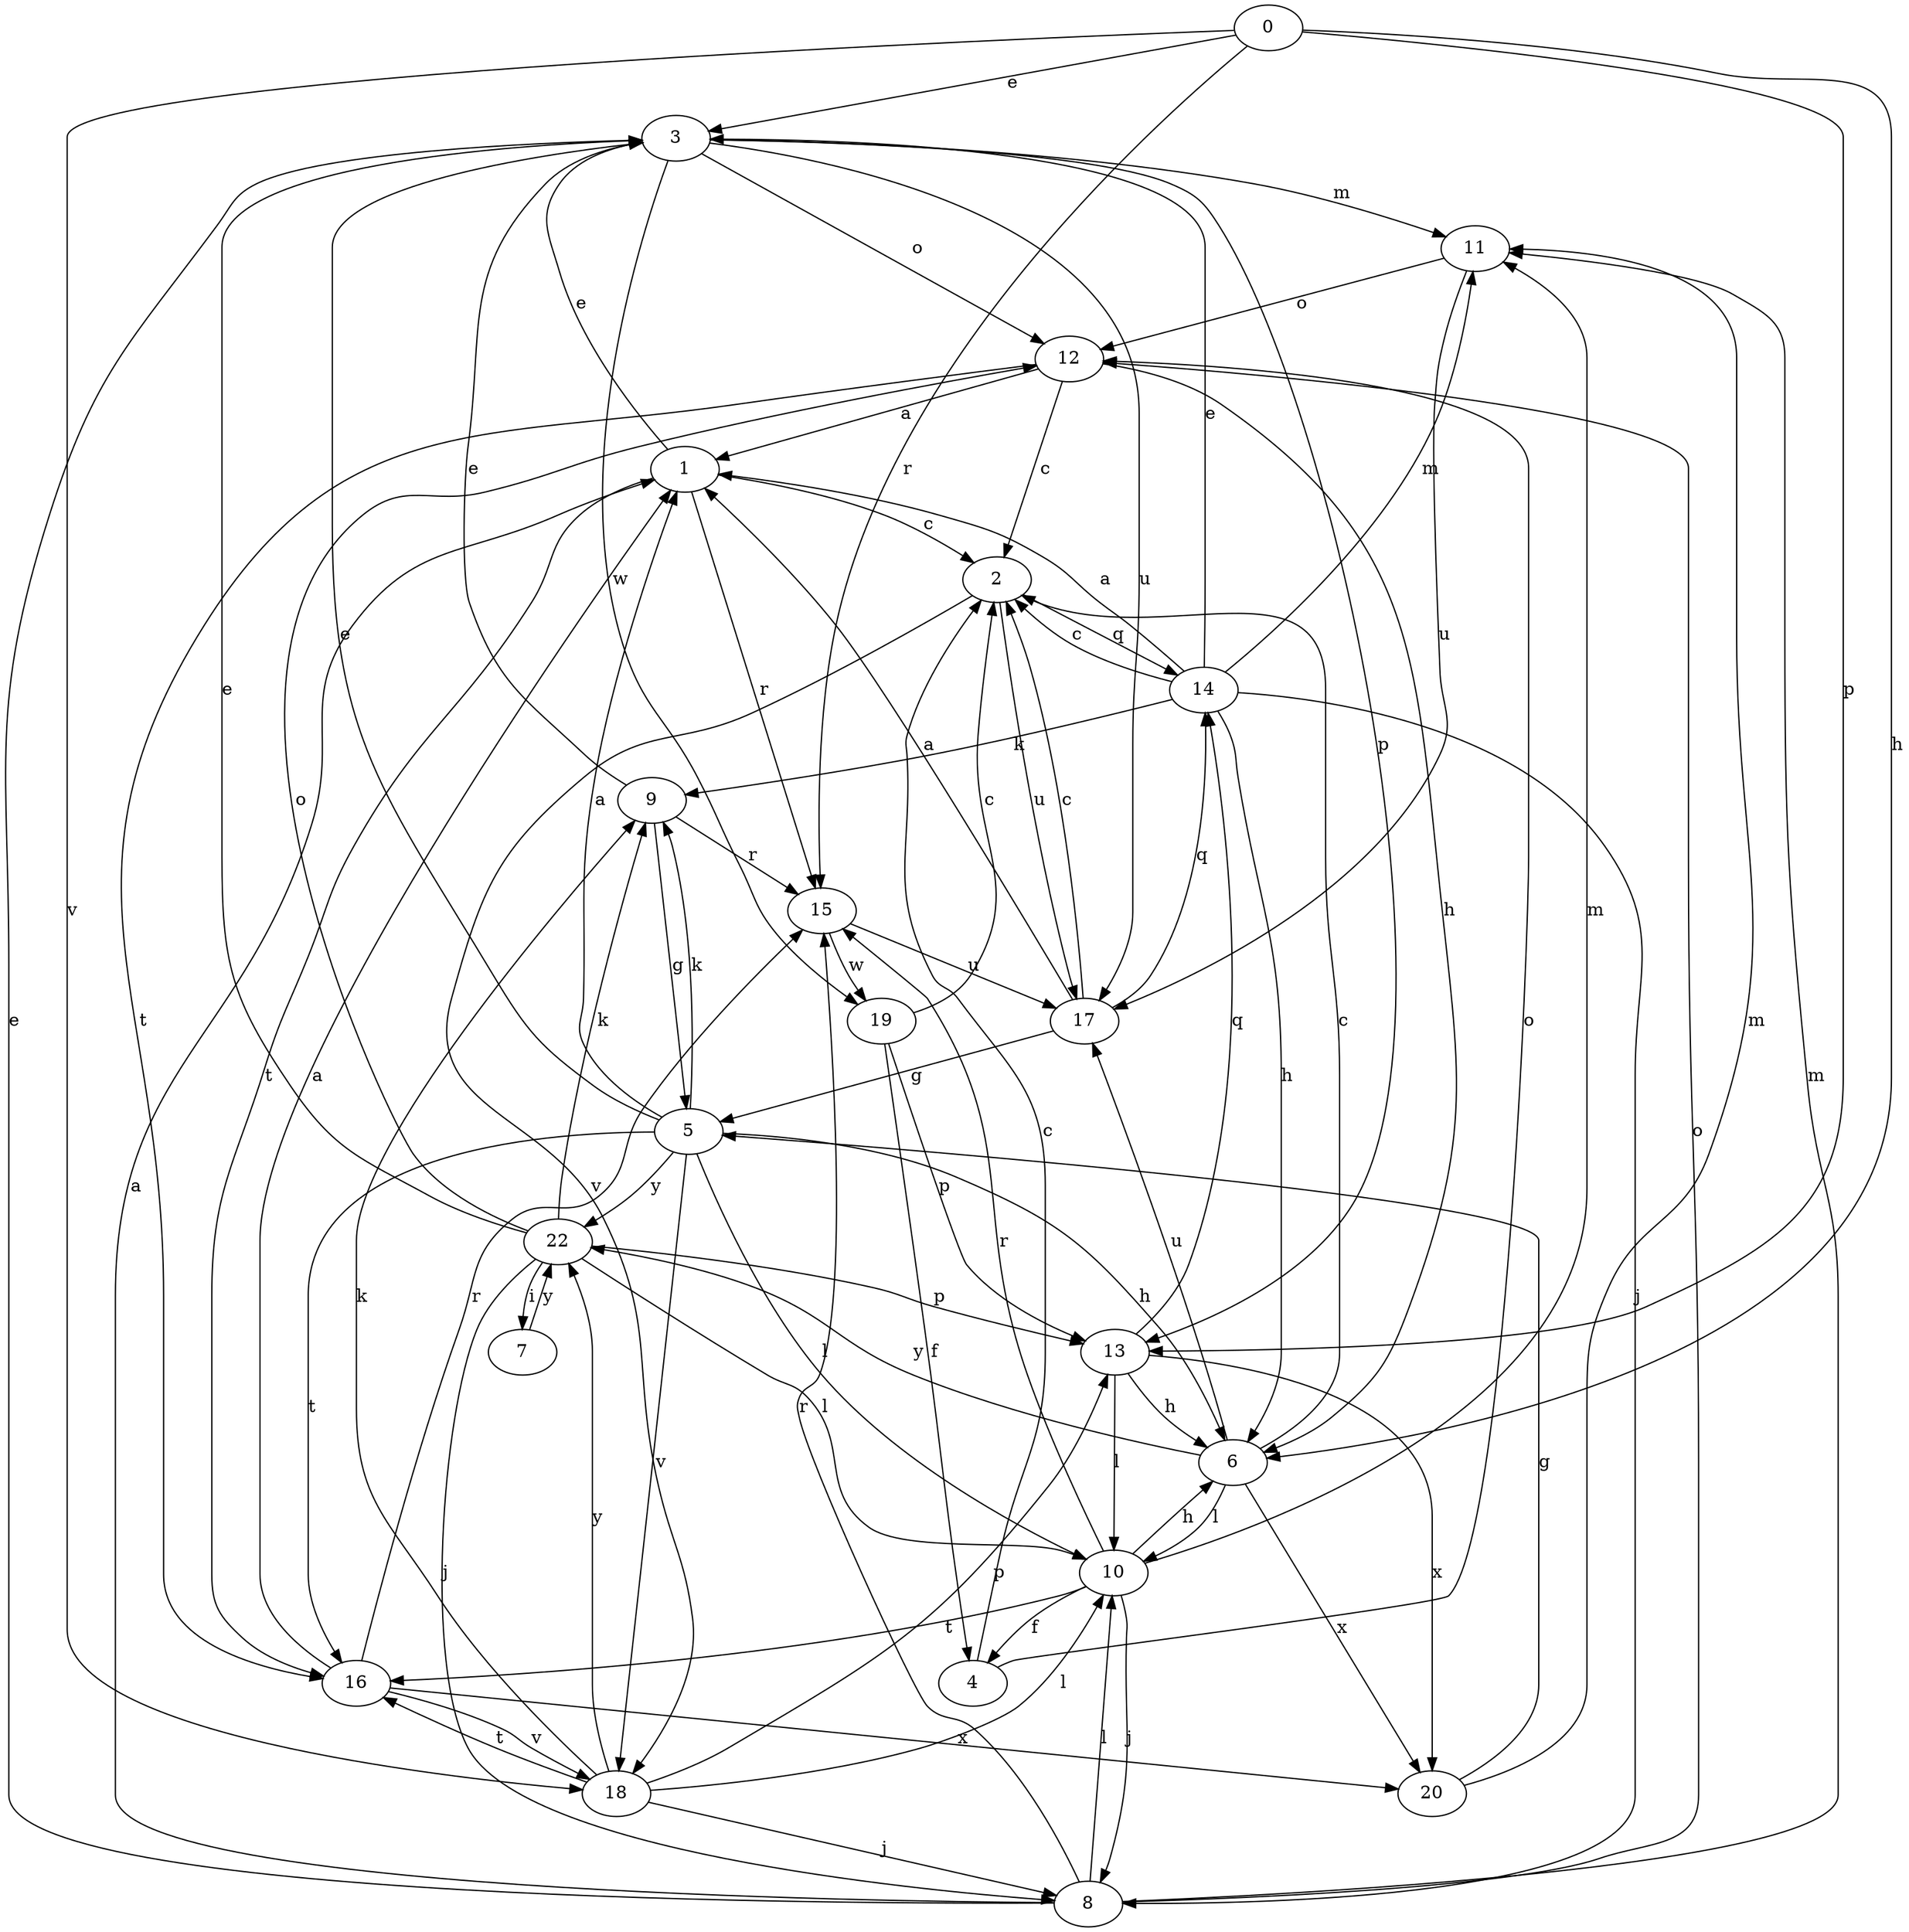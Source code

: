 strict digraph  {
0;
1;
2;
3;
4;
5;
6;
7;
8;
9;
10;
11;
12;
13;
14;
15;
16;
17;
18;
19;
20;
22;
0 -> 3  [label=e];
0 -> 6  [label=h];
0 -> 13  [label=p];
0 -> 15  [label=r];
0 -> 18  [label=v];
1 -> 2  [label=c];
1 -> 3  [label=e];
1 -> 15  [label=r];
1 -> 16  [label=t];
2 -> 14  [label=q];
2 -> 17  [label=u];
2 -> 18  [label=v];
3 -> 11  [label=m];
3 -> 12  [label=o];
3 -> 13  [label=p];
3 -> 17  [label=u];
3 -> 19  [label=w];
4 -> 2  [label=c];
4 -> 12  [label=o];
5 -> 1  [label=a];
5 -> 3  [label=e];
5 -> 6  [label=h];
5 -> 9  [label=k];
5 -> 10  [label=l];
5 -> 16  [label=t];
5 -> 18  [label=v];
5 -> 22  [label=y];
6 -> 2  [label=c];
6 -> 10  [label=l];
6 -> 17  [label=u];
6 -> 20  [label=x];
6 -> 22  [label=y];
7 -> 22  [label=y];
8 -> 1  [label=a];
8 -> 3  [label=e];
8 -> 10  [label=l];
8 -> 11  [label=m];
8 -> 12  [label=o];
8 -> 15  [label=r];
9 -> 3  [label=e];
9 -> 5  [label=g];
9 -> 15  [label=r];
10 -> 4  [label=f];
10 -> 6  [label=h];
10 -> 8  [label=j];
10 -> 11  [label=m];
10 -> 15  [label=r];
10 -> 16  [label=t];
11 -> 12  [label=o];
11 -> 17  [label=u];
12 -> 1  [label=a];
12 -> 2  [label=c];
12 -> 6  [label=h];
12 -> 16  [label=t];
13 -> 6  [label=h];
13 -> 10  [label=l];
13 -> 14  [label=q];
13 -> 20  [label=x];
14 -> 1  [label=a];
14 -> 2  [label=c];
14 -> 3  [label=e];
14 -> 6  [label=h];
14 -> 8  [label=j];
14 -> 9  [label=k];
14 -> 11  [label=m];
15 -> 17  [label=u];
15 -> 19  [label=w];
16 -> 1  [label=a];
16 -> 15  [label=r];
16 -> 18  [label=v];
16 -> 20  [label=x];
17 -> 1  [label=a];
17 -> 2  [label=c];
17 -> 5  [label=g];
17 -> 14  [label=q];
18 -> 8  [label=j];
18 -> 9  [label=k];
18 -> 10  [label=l];
18 -> 13  [label=p];
18 -> 16  [label=t];
18 -> 22  [label=y];
19 -> 2  [label=c];
19 -> 4  [label=f];
19 -> 13  [label=p];
20 -> 5  [label=g];
20 -> 11  [label=m];
22 -> 3  [label=e];
22 -> 7  [label=i];
22 -> 8  [label=j];
22 -> 9  [label=k];
22 -> 10  [label=l];
22 -> 12  [label=o];
22 -> 13  [label=p];
}
